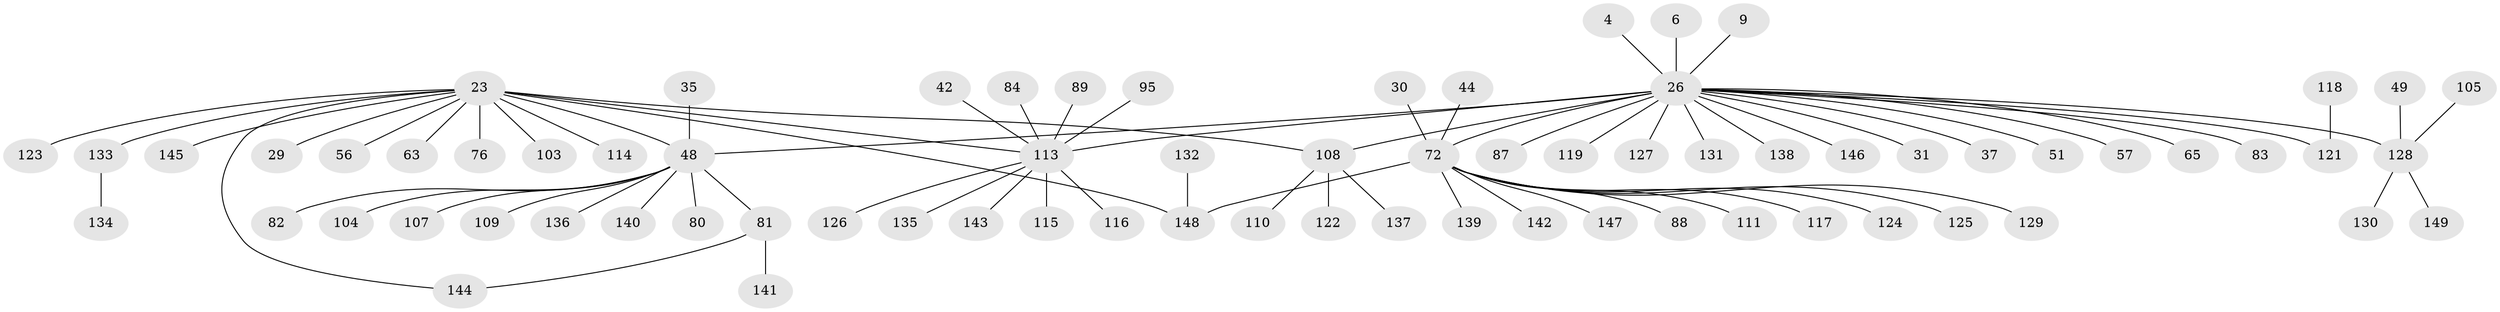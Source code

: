 // original degree distribution, {12: 0.006711409395973154, 2: 0.16778523489932887, 22: 0.006711409395973154, 1: 0.6040268456375839, 8: 0.013422818791946308, 11: 0.006711409395973154, 4: 0.09395973154362416, 13: 0.006711409395973154, 3: 0.0738255033557047, 6: 0.013422818791946308, 7: 0.006711409395973154}
// Generated by graph-tools (version 1.1) at 2025/48/03/09/25 04:48:37]
// undirected, 74 vertices, 77 edges
graph export_dot {
graph [start="1"]
  node [color=gray90,style=filled];
  4;
  6;
  9;
  23 [super="+8"];
  26 [super="+25+3"];
  29;
  30;
  31;
  35;
  37;
  42;
  44;
  48 [super="+12+27+39+11"];
  49;
  51;
  56;
  57 [super="+5"];
  63;
  65;
  72 [super="+36+2+24"];
  76;
  80;
  81 [super="+66"];
  82;
  83 [super="+15"];
  84;
  87 [super="+34"];
  88;
  89;
  95;
  103;
  104 [super="+53"];
  105;
  107;
  108 [super="+94"];
  109;
  110;
  111;
  113 [super="+61+90+99+101+75"];
  114 [super="+67"];
  115 [super="+96+100"];
  116;
  117 [super="+97"];
  118;
  119;
  121 [super="+60"];
  122;
  123;
  124;
  125;
  126;
  127 [super="+86"];
  128 [super="+21+33+38+52"];
  129;
  130;
  131 [super="+54"];
  132;
  133 [super="+120"];
  134;
  135;
  136;
  137;
  138;
  139;
  140;
  141;
  142;
  143;
  144 [super="+73+106"];
  145 [super="+70"];
  146;
  147;
  148 [super="+98+112"];
  149;
  4 -- 26;
  6 -- 26;
  9 -- 26;
  23 -- 29;
  23 -- 103;
  23 -- 76;
  23 -- 108;
  23 -- 56;
  23 -- 123;
  23 -- 63;
  23 -- 133;
  23 -- 48 [weight=2];
  23 -- 114;
  23 -- 145;
  23 -- 144;
  23 -- 113;
  23 -- 148;
  26 -- 31;
  26 -- 51;
  26 -- 146;
  26 -- 65;
  26 -- 138;
  26 -- 37;
  26 -- 119;
  26 -- 72 [weight=2];
  26 -- 128 [weight=2];
  26 -- 121;
  26 -- 57;
  26 -- 83;
  26 -- 87;
  26 -- 48 [weight=3];
  26 -- 131;
  26 -- 108;
  26 -- 127;
  26 -- 113 [weight=3];
  30 -- 72;
  35 -- 48;
  42 -- 113;
  44 -- 72;
  48 -- 82;
  48 -- 136;
  48 -- 107;
  48 -- 140;
  48 -- 109;
  48 -- 80;
  48 -- 81 [weight=2];
  48 -- 104;
  49 -- 128;
  72 -- 125;
  72 -- 129;
  72 -- 139;
  72 -- 142;
  72 -- 111;
  72 -- 147;
  72 -- 88;
  72 -- 124;
  72 -- 148 [weight=2];
  72 -- 117;
  81 -- 141;
  81 -- 144;
  84 -- 113;
  89 -- 113;
  95 -- 113;
  105 -- 128;
  108 -- 122;
  108 -- 137;
  108 -- 110;
  113 -- 143;
  113 -- 135;
  113 -- 116;
  113 -- 115;
  113 -- 126;
  118 -- 121;
  128 -- 149;
  128 -- 130;
  132 -- 148;
  133 -- 134;
}
